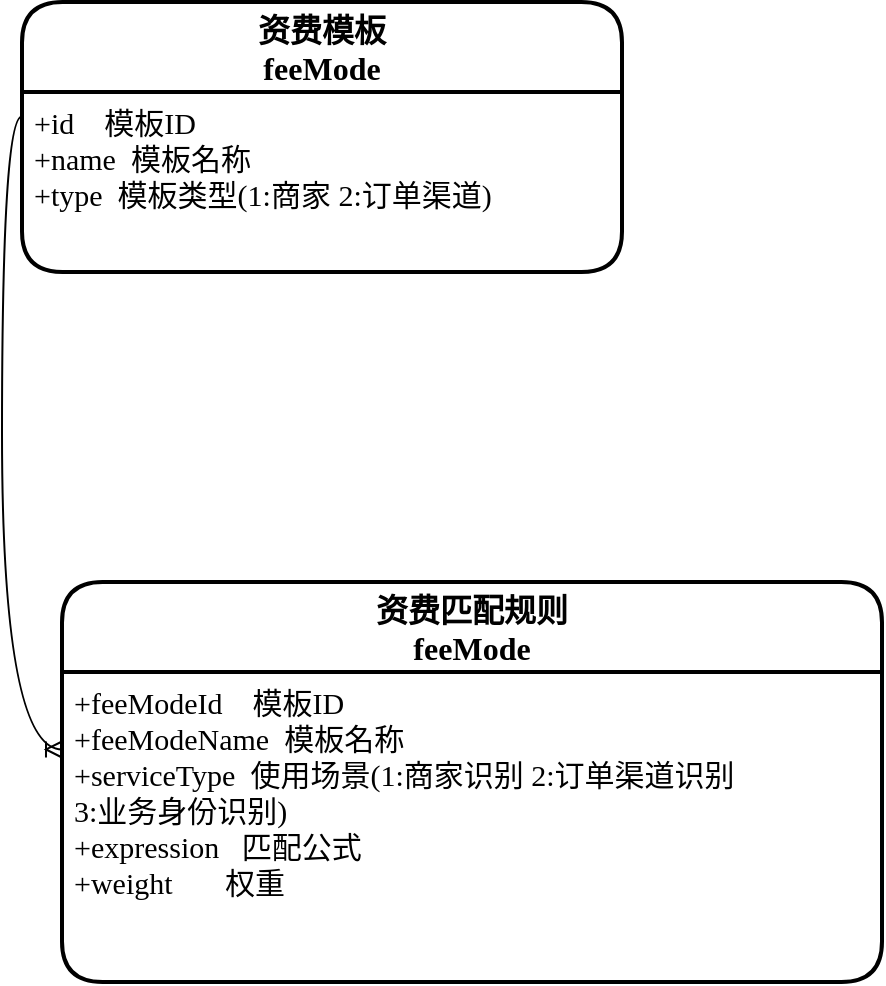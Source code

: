 <mxfile version="20.3.7" type="github">
  <diagram id="R2lEEEUBdFMjLlhIrx00" name="Page-1">
    <mxGraphModel dx="1746" dy="1008" grid="1" gridSize="10" guides="1" tooltips="1" connect="1" arrows="1" fold="1" page="1" pageScale="1" pageWidth="850" pageHeight="1100" math="0" shadow="0" extFonts="Permanent Marker^https://fonts.googleapis.com/css?family=Permanent+Marker">
      <root>
        <mxCell id="0" />
        <mxCell id="1" parent="0" />
        <mxCell id="3CExHOjW3m0wOXi1z2jL-21" value="资费模板&#xa;feeMode" style="swimlane;childLayout=stackLayout;horizontal=1;startSize=45;horizontalStack=0;rounded=1;fontSize=16;fontStyle=1;strokeWidth=2;resizeParent=0;resizeLast=1;shadow=0;dashed=0;align=center;fontFamily=Menlo;" vertex="1" parent="1">
          <mxGeometry x="60" y="60" width="300" height="135" as="geometry" />
        </mxCell>
        <mxCell id="3CExHOjW3m0wOXi1z2jL-22" value="+id    模板ID&#xa;+name  模板名称&#xa;+type  模板类型(1:商家 2:订单渠道)" style="align=left;strokeColor=none;fillColor=none;spacingLeft=4;fontSize=15;verticalAlign=top;resizable=0;rotatable=0;part=1;fontFamily=Menlo;" vertex="1" parent="3CExHOjW3m0wOXi1z2jL-21">
          <mxGeometry y="45" width="300" height="90" as="geometry" />
        </mxCell>
        <mxCell id="3CExHOjW3m0wOXi1z2jL-25" value="资费匹配规则&#xa;feeMode" style="swimlane;childLayout=stackLayout;horizontal=1;startSize=45;horizontalStack=0;rounded=1;fontSize=16;fontStyle=1;strokeWidth=2;resizeParent=0;resizeLast=1;shadow=0;dashed=0;align=center;fontFamily=Menlo;" vertex="1" parent="1">
          <mxGeometry x="80" y="350" width="410" height="200" as="geometry" />
        </mxCell>
        <mxCell id="3CExHOjW3m0wOXi1z2jL-26" value="+feeModeId    模板ID&#xa;+feeModeName  模板名称&#xa;+serviceType  使用场景(1:商家识别 2:订单渠道识别 &#xa;3:业务身份识别)&#xa;+expression   匹配公式&#xa;+weight       权重" style="align=left;strokeColor=none;fillColor=none;spacingLeft=4;fontSize=15;verticalAlign=top;resizable=0;rotatable=0;part=1;fontFamily=Menlo;" vertex="1" parent="3CExHOjW3m0wOXi1z2jL-25">
          <mxGeometry y="45" width="410" height="155" as="geometry" />
        </mxCell>
        <mxCell id="3CExHOjW3m0wOXi1z2jL-27" value="" style="edgeStyle=orthogonalEdgeStyle;fontSize=12;html=1;endArrow=ERoneToMany;rounded=0;fontFamily=Menlo;exitX=0;exitY=0.136;exitDx=0;exitDy=0;exitPerimeter=0;entryX=0;entryY=0.25;entryDx=0;entryDy=0;curved=1;" edge="1" parent="1" source="3CExHOjW3m0wOXi1z2jL-22" target="3CExHOjW3m0wOXi1z2jL-26">
          <mxGeometry width="100" height="100" relative="1" as="geometry">
            <mxPoint x="90" y="360" as="sourcePoint" />
            <mxPoint x="190" y="260" as="targetPoint" />
          </mxGeometry>
        </mxCell>
      </root>
    </mxGraphModel>
  </diagram>
</mxfile>
